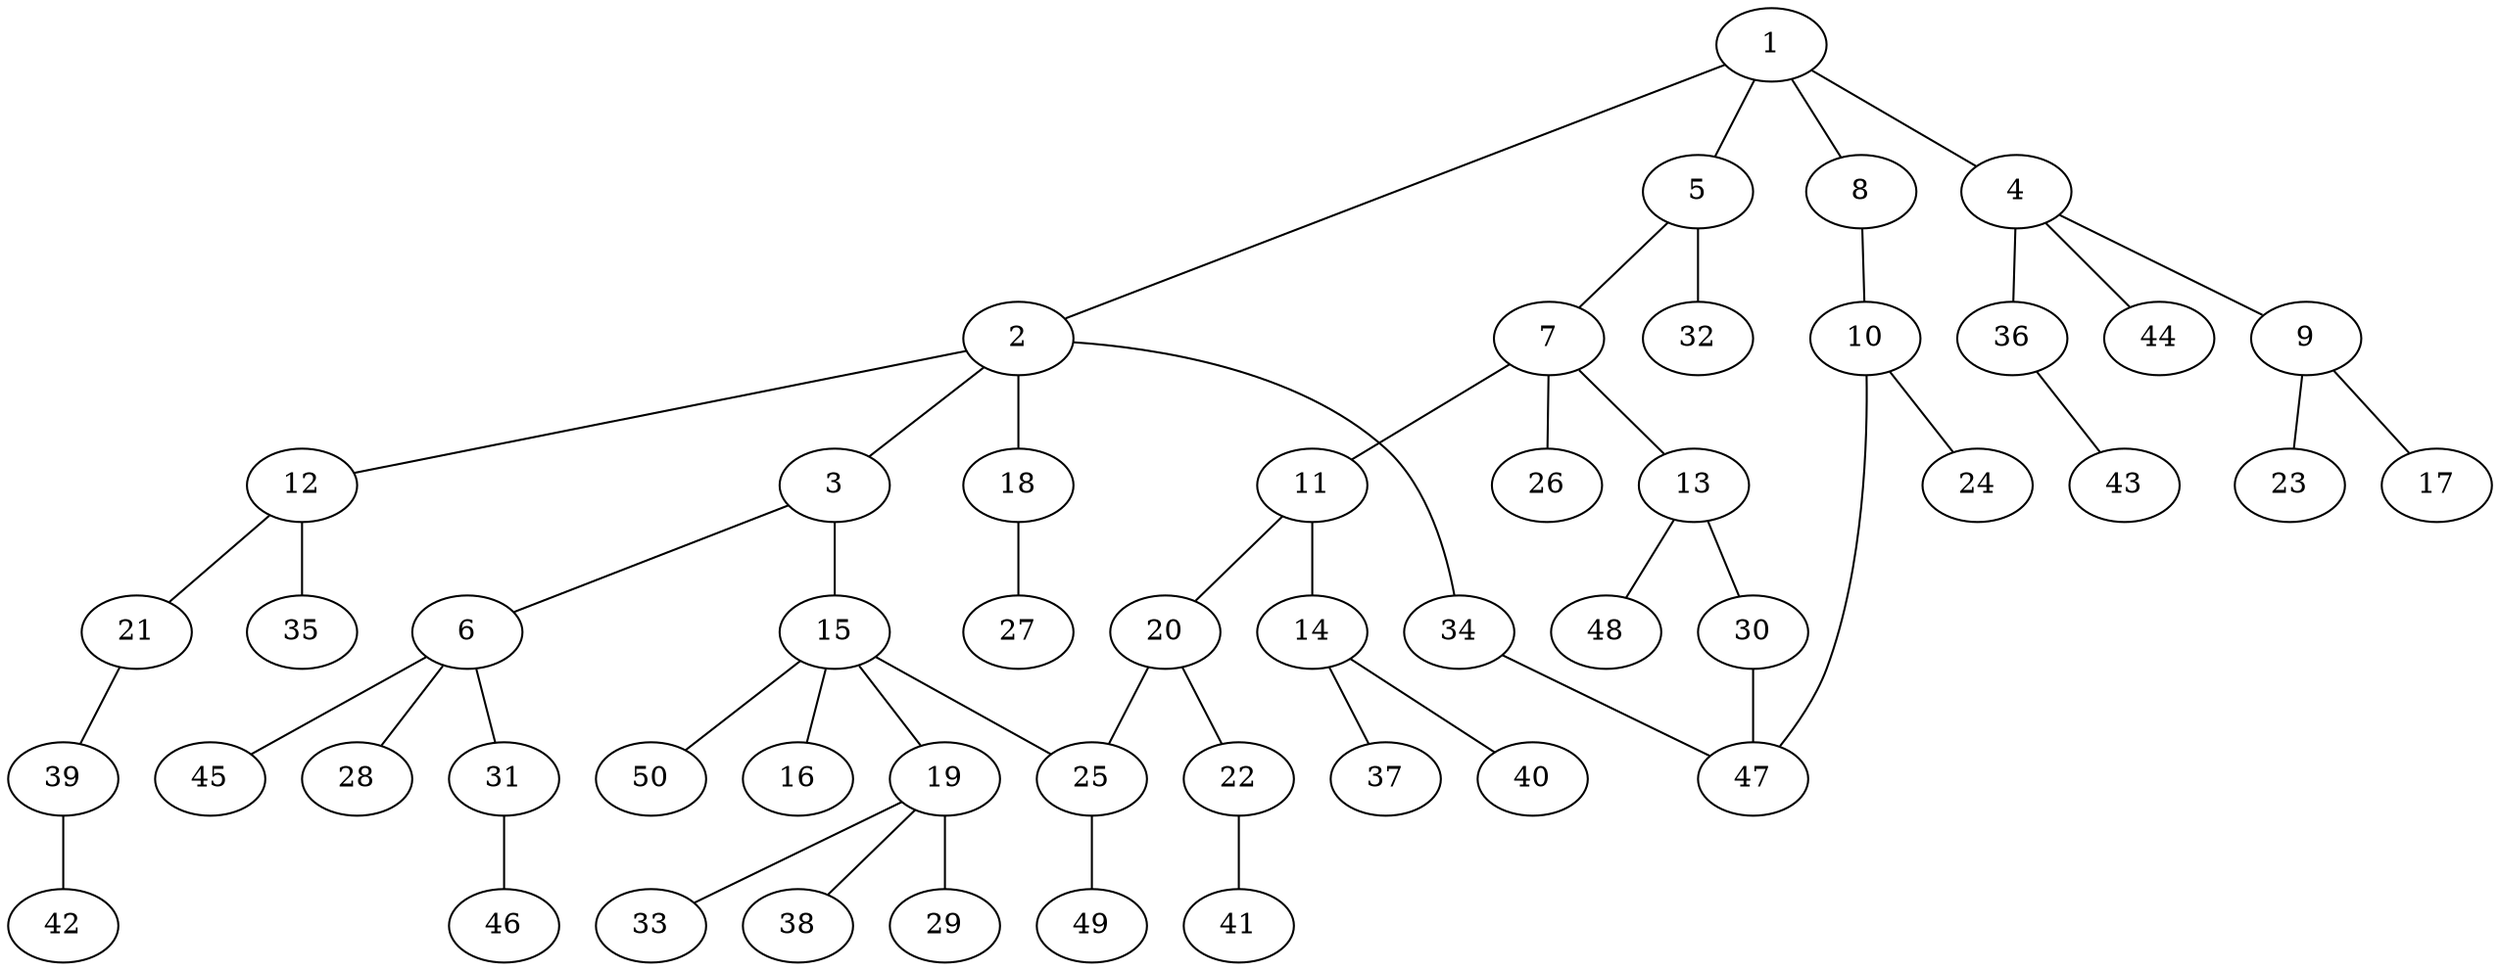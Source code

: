 graph graphname {1--2
1--4
1--5
1--8
2--3
2--12
2--18
2--34
3--6
3--15
4--9
4--36
4--44
5--7
5--32
6--28
6--31
6--45
7--11
7--13
7--26
8--10
9--17
9--23
10--24
10--47
11--14
11--20
12--21
12--35
13--30
13--48
14--37
14--40
15--16
15--19
15--25
15--50
18--27
19--29
19--33
19--38
20--22
20--25
21--39
22--41
25--49
30--47
31--46
34--47
36--43
39--42
}